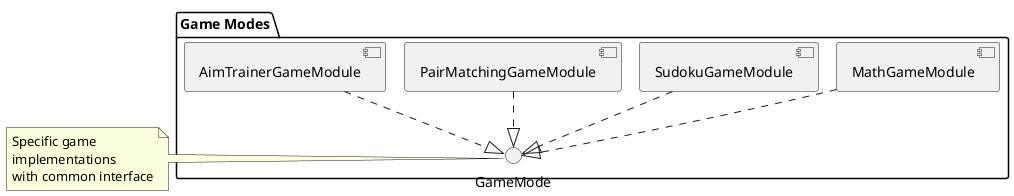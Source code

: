 @startuml Game Modes Package
!pragma layout smetana

package "Game Modes" {
    [MathGameModule]
    [SudokuGameModule]
    [PairMatchingGameModule]
    [AimTrainerGameModule]
    
    interface GameMode
    
    MathGameModule ..|> GameMode
    SudokuGameModule ..|> GameMode
    PairMatchingGameModule ..|> GameMode
    AimTrainerGameModule ..|> GameMode
}

note right : Specific game \nimplementations \nwith common interface
@enduml